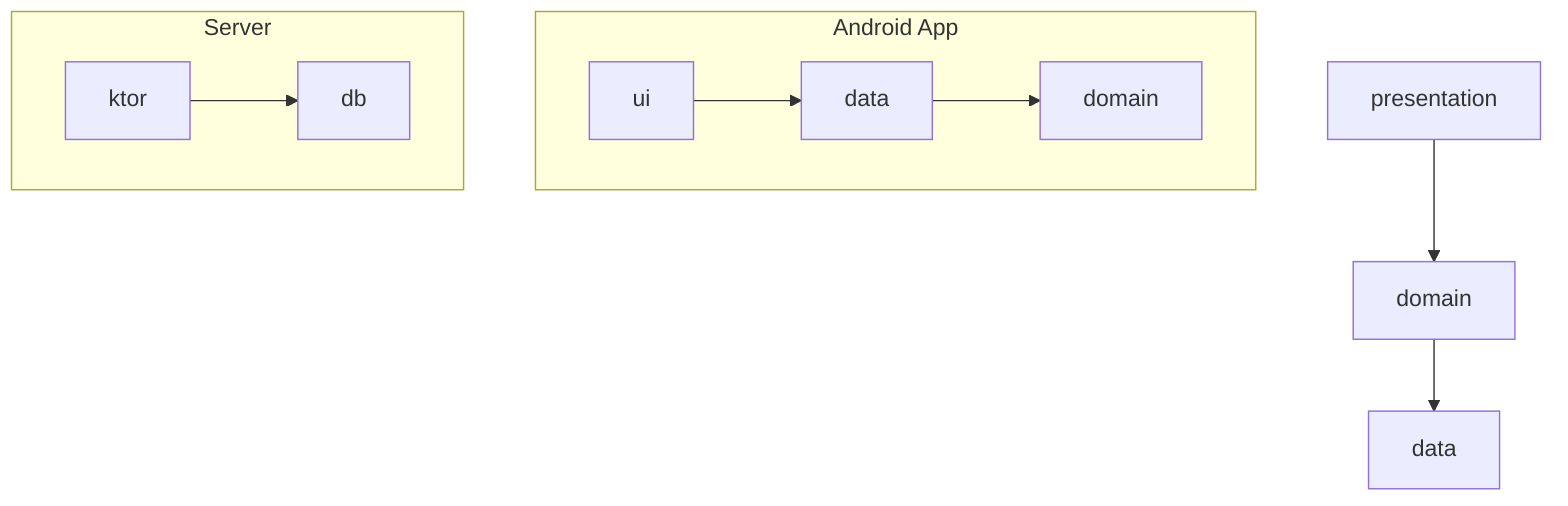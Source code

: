 ﻿flowchart TD
  presentation --> domain
  domain --> data
  subgraph "Android App"
    A["ui"]
    B["data"]
    C["domain"]
  end
  subgraph "Server"
    D["ktor"]
    E["db"]
  end
  A --> B
  B --> C
  D --> E